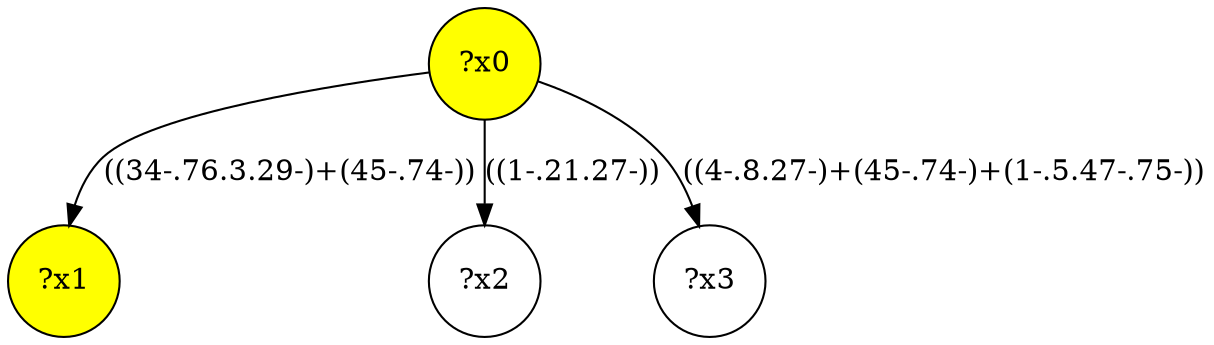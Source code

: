 digraph g {
	x0 [fillcolor="yellow", style="filled," shape=circle, label="?x0"];
	x1 [fillcolor="yellow", style="filled," shape=circle, label="?x1"];
	x0 -> x1 [label="((34-.76.3.29-)+(45-.74-))"];
	x2 [shape=circle, label="?x2"];
	x0 -> x2 [label="((1-.21.27-))"];
	x3 [shape=circle, label="?x3"];
	x0 -> x3 [label="((4-.8.27-)+(45-.74-)+(1-.5.47-.75-))"];
}
